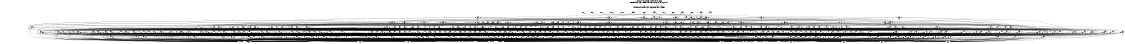 # Network structure generated by ABC

digraph network {
size = "7.5,10";
center = true;
edge [dir = back];

{
  node [shape = plaintext];
  edge [style = invis];
  LevelTitle1 [label=""];
  LevelTitle2 [label=""];
  Level6 [label = ""];
  Level5 [label = ""];
  Level4 [label = ""];
  Level3 [label = ""];
  Level2 [label = ""];
  Level1 [label = ""];
  Level0 [label = ""];
  LevelTitle1 ->  LevelTitle2 ->  Level6 ->  Level5 ->  Level4 ->  Level3 ->  Level2 ->  Level1 ->  Level0;
}

{
  rank = same;
  LevelTitle1;
  title1 [shape=plaintext,
          fontsize=20,
          fontname = "Times-Roman",
          label="Network structure visualized by ABC\nBenchmark \"top\". Time was Wed Oct 16 16:07:38 2024. "
         ];
}

{
  rank = same;
  LevelTitle2;
  title2 [shape=plaintext,
          fontsize=18,
          fontname = "Times-Roman",
          label="The network contains 397 logic nodes and 0 latches.\n"
         ];
}

{
  rank = same;
  Level6;
  Node15 [label = "o_1_", shape = invtriangle, color = coral, fillcolor = coral];
  Node16 [label = "o_2_", shape = invtriangle, color = coral, fillcolor = coral];
  Node17 [label = "o_0_", shape = invtriangle, color = coral, fillcolor = coral];
  Node18 [label = "o_12_", shape = invtriangle, color = coral, fillcolor = coral];
  Node19 [label = "o_11_", shape = invtriangle, color = coral, fillcolor = coral];
  Node20 [label = "o_13_", shape = invtriangle, color = coral, fillcolor = coral];
  Node21 [label = "o_10_", shape = invtriangle, color = coral, fillcolor = coral];
  Node22 [label = "o_9_", shape = invtriangle, color = coral, fillcolor = coral];
  Node23 [label = "o_7_", shape = invtriangle, color = coral, fillcolor = coral];
  Node24 [label = "o_8_", shape = invtriangle, color = coral, fillcolor = coral];
  Node25 [label = "o_5_", shape = invtriangle, color = coral, fillcolor = coral];
  Node26 [label = "o_6_", shape = invtriangle, color = coral, fillcolor = coral];
  Node27 [label = "o_3_", shape = invtriangle, color = coral, fillcolor = coral];
  Node28 [label = "o_4_", shape = invtriangle, color = coral, fillcolor = coral];
}

{
  rank = same;
  Level5;
  Node30 [label = "30\n", shape = ellipse];
  Node107 [label = "107\n", shape = ellipse];
  Node223 [label = "223\n", shape = ellipse];
  Node263 [label = "263\n", shape = ellipse];
  Node304 [label = "304\n", shape = ellipse];
  Node323 [label = "323\n", shape = ellipse];
  Node351 [label = "351\n", shape = ellipse];
  Node366 [label = "366\n", shape = ellipse];
  Node368 [label = "368\n", shape = ellipse];
  Node375 [label = "375\n", shape = ellipse];
  Node394 [label = "394\n", shape = ellipse];
  Node397 [label = "397\n", shape = ellipse];
  Node409 [label = "409\n", shape = ellipse];
}

{
  rank = same;
  Level4;
  Node31 [label = "31\n", shape = ellipse];
  Node108 [label = "108\n", shape = ellipse];
  Node151 [label = "151\n", shape = ellipse];
  Node164 [label = "164\n", shape = ellipse];
  Node202 [label = "202\n", shape = ellipse];
  Node224 [label = "224\n", shape = ellipse];
  Node236 [label = "236\n", shape = ellipse];
  Node237 [label = "237\n", shape = ellipse];
  Node246 [label = "246\n", shape = ellipse];
  Node264 [label = "264\n", shape = ellipse];
  Node277 [label = "277\n", shape = ellipse];
  Node281 [label = "281\n", shape = ellipse];
  Node305 [label = "305\n", shape = ellipse];
  Node312 [label = "312\n", shape = ellipse];
  Node324 [label = "324\n", shape = ellipse];
  Node326 [label = "326\n", shape = ellipse];
  Node333 [label = "333\n", shape = ellipse];
  Node337 [label = "337\n", shape = ellipse];
  Node343 [label = "343\n", shape = ellipse];
  Node352 [label = "352\n", shape = ellipse];
  Node356 [label = "356\n", shape = ellipse];
  Node358 [label = "358\n", shape = ellipse];
  Node369 [label = "369\n", shape = ellipse];
  Node373 [label = "373\n", shape = ellipse];
  Node376 [label = "376\n", shape = ellipse];
  Node379 [label = "379\n", shape = ellipse];
  Node389 [label = "389\n", shape = ellipse];
  Node395 [label = "395\n", shape = ellipse];
  Node398 [label = "398\n", shape = ellipse];
  Node400 [label = "400\n", shape = ellipse];
  Node410 [label = "410\n", shape = ellipse];
  Node415 [label = "415\n", shape = ellipse];
  Node416 [label = "416\n", shape = ellipse];
}

{
  rank = same;
  Level3;
  Node32 [label = "32\n", shape = ellipse];
  Node41 [label = "41\n", shape = ellipse];
  Node51 [label = "51\n", shape = ellipse];
  Node59 [label = "59\n", shape = ellipse];
  Node75 [label = "75\n", shape = ellipse];
  Node82 [label = "82\n", shape = ellipse];
  Node89 [label = "89\n", shape = ellipse];
  Node95 [label = "95\n", shape = ellipse];
  Node109 [label = "109\n", shape = ellipse];
  Node124 [label = "124\n", shape = ellipse];
  Node130 [label = "130\n", shape = ellipse];
  Node134 [label = "134\n", shape = ellipse];
  Node139 [label = "139\n", shape = ellipse];
  Node144 [label = "144\n", shape = ellipse];
  Node152 [label = "152\n", shape = ellipse];
  Node160 [label = "160\n", shape = ellipse];
  Node165 [label = "165\n", shape = ellipse];
  Node172 [label = "172\n", shape = ellipse];
  Node175 [label = "175\n", shape = ellipse];
  Node180 [label = "180\n", shape = ellipse];
  Node193 [label = "193\n", shape = ellipse];
  Node198 [label = "198\n", shape = ellipse];
  Node203 [label = "203\n", shape = ellipse];
  Node209 [label = "209\n", shape = ellipse];
  Node214 [label = "214\n", shape = ellipse];
  Node218 [label = "218\n", shape = ellipse];
  Node225 [label = "225\n", shape = ellipse];
  Node229 [label = "229\n", shape = ellipse];
  Node238 [label = "238\n", shape = ellipse];
  Node241 [label = "241\n", shape = ellipse];
  Node247 [label = "247\n", shape = ellipse];
  Node253 [label = "253\n", shape = ellipse];
  Node255 [label = "255\n", shape = ellipse];
  Node265 [label = "265\n", shape = ellipse];
  Node268 [label = "268\n", shape = ellipse];
  Node278 [label = "278\n", shape = ellipse];
  Node282 [label = "282\n", shape = ellipse];
  Node284 [label = "284\n", shape = ellipse];
  Node287 [label = "287\n", shape = ellipse];
  Node295 [label = "295\n", shape = ellipse];
  Node298 [label = "298\n", shape = ellipse];
  Node306 [label = "306\n", shape = ellipse];
  Node307 [label = "307\n", shape = ellipse];
  Node308 [label = "308\n", shape = ellipse];
  Node310 [label = "310\n", shape = ellipse];
  Node313 [label = "313\n", shape = ellipse];
  Node315 [label = "315\n", shape = ellipse];
  Node321 [label = "321\n", shape = ellipse];
  Node325 [label = "325\n", shape = ellipse];
  Node327 [label = "327\n", shape = ellipse];
  Node334 [label = "334\n", shape = ellipse];
  Node338 [label = "338\n", shape = ellipse];
  Node341 [label = "341\n", shape = ellipse];
  Node344 [label = "344\n", shape = ellipse];
  Node345 [label = "345\n", shape = ellipse];
  Node350 [label = "350\n", shape = ellipse];
  Node353 [label = "353\n", shape = ellipse];
  Node354 [label = "354\n", shape = ellipse];
  Node357 [label = "357\n", shape = ellipse];
  Node359 [label = "359\n", shape = ellipse];
  Node361 [label = "361\n", shape = ellipse];
  Node362 [label = "362\n", shape = ellipse];
  Node365 [label = "365\n", shape = ellipse];
  Node367 [label = "367\n", shape = ellipse];
  Node370 [label = "370\n", shape = ellipse];
  Node371 [label = "371\n", shape = ellipse];
  Node374 [label = "374\n", shape = ellipse];
  Node377 [label = "377\n", shape = ellipse];
  Node378 [label = "378\n", shape = ellipse];
  Node380 [label = "380\n", shape = ellipse];
  Node384 [label = "384\n", shape = ellipse];
  Node386 [label = "386\n", shape = ellipse];
  Node387 [label = "387\n", shape = ellipse];
  Node390 [label = "390\n", shape = ellipse];
  Node391 [label = "391\n", shape = ellipse];
  Node392 [label = "392\n", shape = ellipse];
  Node393 [label = "393\n", shape = ellipse];
  Node396 [label = "396\n", shape = ellipse];
  Node399 [label = "399\n", shape = ellipse];
  Node401 [label = "401\n", shape = ellipse];
  Node402 [label = "402\n", shape = ellipse];
  Node403 [label = "403\n", shape = ellipse];
  Node405 [label = "405\n", shape = ellipse];
  Node407 [label = "407\n", shape = ellipse];
  Node411 [label = "411\n", shape = ellipse];
  Node412 [label = "412\n", shape = ellipse];
  Node413 [label = "413\n", shape = ellipse];
  Node414 [label = "414\n", shape = ellipse];
  Node417 [label = "417\n", shape = ellipse];
  Node420 [label = "420\n", shape = ellipse];
  Node421 [label = "421\n", shape = ellipse];
  Node423 [label = "423\n", shape = ellipse];
  Node424 [label = "424\n", shape = ellipse];
  Node425 [label = "425\n", shape = ellipse];
}

{
  rank = same;
  Level2;
  Node33 [label = "33\n", shape = ellipse];
  Node42 [label = "42\n", shape = ellipse];
  Node45 [label = "45\n", shape = ellipse];
  Node52 [label = "52\n", shape = ellipse];
  Node53 [label = "53\n", shape = ellipse];
  Node60 [label = "60\n", shape = ellipse];
  Node65 [label = "65\n", shape = ellipse];
  Node66 [label = "66\n", shape = ellipse];
  Node69 [label = "69\n", shape = ellipse];
  Node71 [label = "71\n", shape = ellipse];
  Node76 [label = "76\n", shape = ellipse];
  Node78 [label = "78\n", shape = ellipse];
  Node83 [label = "83\n", shape = ellipse];
  Node84 [label = "84\n", shape = ellipse];
  Node90 [label = "90\n", shape = ellipse];
  Node93 [label = "93\n", shape = ellipse];
  Node96 [label = "96\n", shape = ellipse];
  Node98 [label = "98\n", shape = ellipse];
  Node101 [label = "101\n", shape = ellipse];
  Node103 [label = "103\n", shape = ellipse];
  Node105 [label = "105\n", shape = ellipse];
  Node110 [label = "110\n", shape = ellipse];
  Node112 [label = "112\n", shape = ellipse];
  Node116 [label = "116\n", shape = ellipse];
  Node117 [label = "117\n", shape = ellipse];
  Node122 [label = "122\n", shape = ellipse];
  Node123 [label = "123\n", shape = ellipse];
  Node125 [label = "125\n", shape = ellipse];
  Node128 [label = "128\n", shape = ellipse];
  Node131 [label = "131\n", shape = ellipse];
  Node132 [label = "132\n", shape = ellipse];
  Node133 [label = "133\n", shape = ellipse];
  Node135 [label = "135\n", shape = ellipse];
  Node136 [label = "136\n", shape = ellipse];
  Node138 [label = "138\n", shape = ellipse];
  Node140 [label = "140\n", shape = ellipse];
  Node141 [label = "141\n", shape = ellipse];
  Node142 [label = "142\n", shape = ellipse];
  Node143 [label = "143\n", shape = ellipse];
  Node145 [label = "145\n", shape = ellipse];
  Node146 [label = "146\n", shape = ellipse];
  Node147 [label = "147\n", shape = ellipse];
  Node148 [label = "148\n", shape = ellipse];
  Node149 [label = "149\n", shape = ellipse];
  Node153 [label = "153\n", shape = ellipse];
  Node155 [label = "155\n", shape = ellipse];
  Node156 [label = "156\n", shape = ellipse];
  Node158 [label = "158\n", shape = ellipse];
  Node161 [label = "161\n", shape = ellipse];
  Node163 [label = "163\n", shape = ellipse];
  Node166 [label = "166\n", shape = ellipse];
  Node167 [label = "167\n", shape = ellipse];
  Node173 [label = "173\n", shape = ellipse];
  Node174 [label = "174\n", shape = ellipse];
  Node176 [label = "176\n", shape = ellipse];
  Node178 [label = "178\n", shape = ellipse];
  Node179 [label = "179\n", shape = ellipse];
  Node181 [label = "181\n", shape = ellipse];
  Node183 [label = "183\n", shape = ellipse];
  Node185 [label = "185\n", shape = ellipse];
  Node186 [label = "186\n", shape = ellipse];
  Node189 [label = "189\n", shape = ellipse];
  Node191 [label = "191\n", shape = ellipse];
  Node194 [label = "194\n", shape = ellipse];
  Node195 [label = "195\n", shape = ellipse];
  Node199 [label = "199\n", shape = ellipse];
  Node200 [label = "200\n", shape = ellipse];
  Node201 [label = "201\n", shape = ellipse];
  Node204 [label = "204\n", shape = ellipse];
  Node207 [label = "207\n", shape = ellipse];
  Node208 [label = "208\n", shape = ellipse];
  Node210 [label = "210\n", shape = ellipse];
  Node211 [label = "211\n", shape = ellipse];
  Node213 [label = "213\n", shape = ellipse];
  Node215 [label = "215\n", shape = ellipse];
  Node216 [label = "216\n", shape = ellipse];
  Node219 [label = "219\n", shape = ellipse];
  Node221 [label = "221\n", shape = ellipse];
  Node222 [label = "222\n", shape = ellipse];
  Node226 [label = "226\n", shape = ellipse];
  Node227 [label = "227\n", shape = ellipse];
  Node228 [label = "228\n", shape = ellipse];
  Node230 [label = "230\n", shape = ellipse];
  Node232 [label = "232\n", shape = ellipse];
  Node233 [label = "233\n", shape = ellipse];
  Node235 [label = "235\n", shape = ellipse];
  Node239 [label = "239\n", shape = ellipse];
  Node240 [label = "240\n", shape = ellipse];
  Node242 [label = "242\n", shape = ellipse];
  Node248 [label = "248\n", shape = ellipse];
  Node249 [label = "249\n", shape = ellipse];
  Node254 [label = "254\n", shape = ellipse];
  Node256 [label = "256\n", shape = ellipse];
  Node258 [label = "258\n", shape = ellipse];
  Node259 [label = "259\n", shape = ellipse];
  Node260 [label = "260\n", shape = ellipse];
  Node262 [label = "262\n", shape = ellipse];
  Node266 [label = "266\n", shape = ellipse];
  Node267 [label = "267\n", shape = ellipse];
  Node269 [label = "269\n", shape = ellipse];
  Node270 [label = "270\n", shape = ellipse];
  Node271 [label = "271\n", shape = ellipse];
  Node272 [label = "272\n", shape = ellipse];
  Node273 [label = "273\n", shape = ellipse];
  Node276 [label = "276\n", shape = ellipse];
  Node279 [label = "279\n", shape = ellipse];
  Node280 [label = "280\n", shape = ellipse];
  Node283 [label = "283\n", shape = ellipse];
  Node285 [label = "285\n", shape = ellipse];
  Node286 [label = "286\n", shape = ellipse];
  Node288 [label = "288\n", shape = ellipse];
  Node290 [label = "290\n", shape = ellipse];
  Node291 [label = "291\n", shape = ellipse];
  Node292 [label = "292\n", shape = ellipse];
  Node294 [label = "294\n", shape = ellipse];
  Node296 [label = "296\n", shape = ellipse];
  Node297 [label = "297\n", shape = ellipse];
  Node299 [label = "299\n", shape = ellipse];
  Node300 [label = "300\n", shape = ellipse];
  Node302 [label = "302\n", shape = ellipse];
  Node303 [label = "303\n", shape = ellipse];
  Node309 [label = "309\n", shape = ellipse];
  Node311 [label = "311\n", shape = ellipse];
  Node314 [label = "314\n", shape = ellipse];
  Node316 [label = "316\n", shape = ellipse];
  Node317 [label = "317\n", shape = ellipse];
  Node318 [label = "318\n", shape = ellipse];
  Node319 [label = "319\n", shape = ellipse];
  Node320 [label = "320\n", shape = ellipse];
  Node322 [label = "322\n", shape = ellipse];
  Node328 [label = "328\n", shape = ellipse];
  Node329 [label = "329\n", shape = ellipse];
  Node332 [label = "332\n", shape = ellipse];
  Node335 [label = "335\n", shape = ellipse];
  Node336 [label = "336\n", shape = ellipse];
  Node339 [label = "339\n", shape = ellipse];
  Node342 [label = "342\n", shape = ellipse];
  Node346 [label = "346\n", shape = ellipse];
  Node347 [label = "347\n", shape = ellipse];
  Node348 [label = "348\n", shape = ellipse];
  Node349 [label = "349\n", shape = ellipse];
  Node355 [label = "355\n", shape = ellipse];
  Node360 [label = "360\n", shape = ellipse];
  Node363 [label = "363\n", shape = ellipse];
  Node364 [label = "364\n", shape = ellipse];
  Node372 [label = "372\n", shape = ellipse];
  Node381 [label = "381\n", shape = ellipse];
  Node385 [label = "385\n", shape = ellipse];
  Node388 [label = "388\n", shape = ellipse];
  Node404 [label = "404\n", shape = ellipse];
  Node406 [label = "406\n", shape = ellipse];
  Node408 [label = "408\n", shape = ellipse];
  Node418 [label = "418\n", shape = ellipse];
  Node419 [label = "419\n", shape = ellipse];
  Node422 [label = "422\n", shape = ellipse];
  Node426 [label = "426\n", shape = ellipse];
}

{
  rank = same;
  Level1;
  Node34 [label = "34\n", shape = ellipse];
  Node35 [label = "35\n", shape = ellipse];
  Node36 [label = "36\n", shape = ellipse];
  Node37 [label = "37\n", shape = ellipse];
  Node38 [label = "38\n", shape = ellipse];
  Node39 [label = "39\n", shape = ellipse];
  Node40 [label = "40\n", shape = ellipse];
  Node43 [label = "43\n", shape = ellipse];
  Node44 [label = "44\n", shape = ellipse];
  Node46 [label = "46\n", shape = ellipse];
  Node47 [label = "47\n", shape = ellipse];
  Node48 [label = "48\n", shape = ellipse];
  Node49 [label = "49\n", shape = ellipse];
  Node50 [label = "50\n", shape = ellipse];
  Node54 [label = "54\n", shape = ellipse];
  Node55 [label = "55\n", shape = ellipse];
  Node56 [label = "56\n", shape = ellipse];
  Node57 [label = "57\n", shape = ellipse];
  Node58 [label = "58\n", shape = ellipse];
  Node61 [label = "61\n", shape = ellipse];
  Node62 [label = "62\n", shape = ellipse];
  Node63 [label = "63\n", shape = ellipse];
  Node64 [label = "64\n", shape = ellipse];
  Node67 [label = "67\n", shape = ellipse];
  Node68 [label = "68\n", shape = ellipse];
  Node70 [label = "70\n", shape = ellipse];
  Node72 [label = "72\n", shape = ellipse];
  Node73 [label = "73\n", shape = ellipse];
  Node74 [label = "74\n", shape = ellipse];
  Node77 [label = "77\n", shape = ellipse];
  Node79 [label = "79\n", shape = ellipse];
  Node80 [label = "80\n", shape = ellipse];
  Node81 [label = "81\n", shape = ellipse];
  Node85 [label = "85\n", shape = ellipse];
  Node86 [label = "86\n", shape = ellipse];
  Node87 [label = "87\n", shape = ellipse];
  Node88 [label = "88\n", shape = ellipse];
  Node91 [label = "91\n", shape = ellipse];
  Node92 [label = "92\n", shape = ellipse];
  Node94 [label = "94\n", shape = ellipse];
  Node97 [label = "97\n", shape = ellipse];
  Node99 [label = "99\n", shape = ellipse];
  Node100 [label = "100\n", shape = ellipse];
  Node102 [label = "102\n", shape = ellipse];
  Node104 [label = "104\n", shape = ellipse];
  Node106 [label = "106\n", shape = ellipse];
  Node111 [label = "111\n", shape = ellipse];
  Node113 [label = "113\n", shape = ellipse];
  Node114 [label = "114\n", shape = ellipse];
  Node115 [label = "115\n", shape = ellipse];
  Node118 [label = "118\n", shape = ellipse];
  Node119 [label = "119\n", shape = ellipse];
  Node120 [label = "120\n", shape = ellipse];
  Node121 [label = "121\n", shape = ellipse];
  Node126 [label = "126\n", shape = ellipse];
  Node127 [label = "127\n", shape = ellipse];
  Node129 [label = "129\n", shape = ellipse];
  Node137 [label = "137\n", shape = ellipse];
  Node150 [label = "150\n", shape = ellipse];
  Node154 [label = "154\n", shape = ellipse];
  Node157 [label = "157\n", shape = ellipse];
  Node159 [label = "159\n", shape = ellipse];
  Node162 [label = "162\n", shape = ellipse];
  Node168 [label = "168\n", shape = ellipse];
  Node169 [label = "169\n", shape = ellipse];
  Node170 [label = "170\n", shape = ellipse];
  Node171 [label = "171\n", shape = ellipse];
  Node177 [label = "177\n", shape = ellipse];
  Node182 [label = "182\n", shape = ellipse];
  Node184 [label = "184\n", shape = ellipse];
  Node187 [label = "187\n", shape = ellipse];
  Node188 [label = "188\n", shape = ellipse];
  Node190 [label = "190\n", shape = ellipse];
  Node192 [label = "192\n", shape = ellipse];
  Node196 [label = "196\n", shape = ellipse];
  Node197 [label = "197\n", shape = ellipse];
  Node205 [label = "205\n", shape = ellipse];
  Node206 [label = "206\n", shape = ellipse];
  Node212 [label = "212\n", shape = ellipse];
  Node217 [label = "217\n", shape = ellipse];
  Node220 [label = "220\n", shape = ellipse];
  Node231 [label = "231\n", shape = ellipse];
  Node234 [label = "234\n", shape = ellipse];
  Node243 [label = "243\n", shape = ellipse];
  Node244 [label = "244\n", shape = ellipse];
  Node245 [label = "245\n", shape = ellipse];
  Node250 [label = "250\n", shape = ellipse];
  Node251 [label = "251\n", shape = ellipse];
  Node252 [label = "252\n", shape = ellipse];
  Node257 [label = "257\n", shape = ellipse];
  Node261 [label = "261\n", shape = ellipse];
  Node274 [label = "274\n", shape = ellipse];
  Node275 [label = "275\n", shape = ellipse];
  Node289 [label = "289\n", shape = ellipse];
  Node293 [label = "293\n", shape = ellipse];
  Node301 [label = "301\n", shape = ellipse];
  Node330 [label = "330\n", shape = ellipse];
  Node331 [label = "331\n", shape = ellipse];
  Node340 [label = "340\n", shape = ellipse];
  Node382 [label = "382\n", shape = ellipse];
  Node383 [label = "383\n", shape = ellipse];
}

{
  rank = same;
  Level0;
  Node1 [label = "i_9_", shape = triangle, color = coral, fillcolor = coral];
  Node2 [label = "i_10_", shape = triangle, color = coral, fillcolor = coral];
  Node3 [label = "i_7_", shape = triangle, color = coral, fillcolor = coral];
  Node4 [label = "i_8_", shape = triangle, color = coral, fillcolor = coral];
  Node5 [label = "i_5_", shape = triangle, color = coral, fillcolor = coral];
  Node6 [label = "i_6_", shape = triangle, color = coral, fillcolor = coral];
  Node7 [label = "i_3_", shape = triangle, color = coral, fillcolor = coral];
  Node8 [label = "i_13_", shape = triangle, color = coral, fillcolor = coral];
  Node9 [label = "i_4_", shape = triangle, color = coral, fillcolor = coral];
  Node10 [label = "i_12_", shape = triangle, color = coral, fillcolor = coral];
  Node11 [label = "i_1_", shape = triangle, color = coral, fillcolor = coral];
  Node12 [label = "i_11_", shape = triangle, color = coral, fillcolor = coral];
  Node13 [label = "i_2_", shape = triangle, color = coral, fillcolor = coral];
  Node14 [label = "i_0_", shape = triangle, color = coral, fillcolor = coral];
}

title1 -> title2 [style = invis];
title2 -> Node15 [style = invis];
title2 -> Node16 [style = invis];
title2 -> Node17 [style = invis];
title2 -> Node18 [style = invis];
title2 -> Node19 [style = invis];
title2 -> Node20 [style = invis];
title2 -> Node21 [style = invis];
title2 -> Node22 [style = invis];
title2 -> Node23 [style = invis];
title2 -> Node24 [style = invis];
title2 -> Node25 [style = invis];
title2 -> Node26 [style = invis];
title2 -> Node27 [style = invis];
title2 -> Node28 [style = invis];
Node15 -> Node16 [style = invis];
Node16 -> Node17 [style = invis];
Node17 -> Node18 [style = invis];
Node18 -> Node19 [style = invis];
Node19 -> Node20 [style = invis];
Node20 -> Node21 [style = invis];
Node21 -> Node22 [style = invis];
Node22 -> Node23 [style = invis];
Node23 -> Node24 [style = invis];
Node24 -> Node25 [style = invis];
Node25 -> Node26 [style = invis];
Node26 -> Node27 [style = invis];
Node27 -> Node28 [style = invis];
Node15 -> Node30 [style = solid];
Node16 -> Node107 [style = solid];
Node17 -> Node223 [style = solid];
Node18 -> Node263 [style = solid];
Node19 -> Node304 [style = solid];
Node20 -> Node323 [style = solid];
Node21 -> Node351 [style = solid];
Node22 -> Node366 [style = solid];
Node23 -> Node368 [style = solid];
Node24 -> Node373 [style = solid];
Node25 -> Node375 [style = solid];
Node26 -> Node394 [style = solid];
Node27 -> Node397 [style = solid];
Node28 -> Node409 [style = solid];
Node30 -> Node31 [style = solid];
Node30 -> Node89 [style = solid];
Node30 -> Node95 [style = solid];
Node30 -> Node101 [style = solid];
Node30 -> Node103 [style = solid];
Node30 -> Node105 [style = solid];
Node31 -> Node32 [style = solid];
Node31 -> Node41 [style = solid];
Node31 -> Node51 [style = solid];
Node31 -> Node59 [style = solid];
Node31 -> Node75 [style = solid];
Node31 -> Node82 [style = solid];
Node32 -> Node33 [style = solid];
Node32 -> Node36 [style = solid];
Node32 -> Node37 [style = solid];
Node32 -> Node38 [style = solid];
Node32 -> Node39 [style = solid];
Node32 -> Node40 [style = solid];
Node33 -> Node34 [style = solid];
Node33 -> Node35 [style = solid];
Node33 -> Node4 [style = solid];
Node33 -> Node7 [style = solid];
Node33 -> Node8 [style = solid];
Node33 -> Node9 [style = solid];
Node34 -> Node2 [style = solid];
Node34 -> Node10 [style = solid];
Node34 -> Node12 [style = solid];
Node35 -> Node11 [style = solid];
Node35 -> Node13 [style = solid];
Node35 -> Node14 [style = solid];
Node36 -> Node2 [style = solid];
Node36 -> Node3 [style = solid];
Node36 -> Node4 [style = solid];
Node36 -> Node6 [style = solid];
Node36 -> Node7 [style = solid];
Node36 -> Node9 [style = solid];
Node37 -> Node8 [style = solid];
Node37 -> Node12 [style = solid];
Node38 -> Node11 [style = solid];
Node38 -> Node13 [style = solid];
Node38 -> Node14 [style = solid];
Node39 -> Node3 [style = solid];
Node39 -> Node4 [style = solid];
Node39 -> Node5 [style = solid];
Node39 -> Node6 [style = solid];
Node39 -> Node7 [style = solid];
Node39 -> Node9 [style = solid];
Node40 -> Node2 [style = solid];
Node40 -> Node10 [style = solid];
Node40 -> Node12 [style = solid];
Node41 -> Node42 [style = solid];
Node41 -> Node45 [style = solid];
Node41 -> Node49 [style = solid];
Node41 -> Node50 [style = solid];
Node41 -> Node37 [style = solid];
Node42 -> Node43 [style = solid];
Node42 -> Node44 [style = solid];
Node42 -> Node2 [style = solid];
Node42 -> Node3 [style = solid];
Node42 -> Node6 [style = solid];
Node43 -> Node5 [style = solid];
Node43 -> Node7 [style = solid];
Node43 -> Node9 [style = solid];
Node44 -> Node8 [style = solid];
Node44 -> Node10 [style = solid];
Node44 -> Node11 [style = solid];
Node44 -> Node12 [style = solid];
Node44 -> Node13 [style = solid];
Node44 -> Node14 [style = solid];
Node45 -> Node46 [style = solid];
Node45 -> Node47 [style = solid];
Node45 -> Node48 [style = solid];
Node45 -> Node7 [style = solid];
Node46 -> Node11 [style = solid];
Node46 -> Node13 [style = solid];
Node46 -> Node14 [style = solid];
Node47 -> Node1 [style = solid];
Node47 -> Node2 [style = solid];
Node47 -> Node8 [style = solid];
Node47 -> Node10 [style = solid];
Node47 -> Node12 [style = solid];
Node48 -> Node3 [style = solid];
Node48 -> Node9 [style = solid];
Node49 -> Node11 [style = solid];
Node49 -> Node13 [style = solid];
Node49 -> Node14 [style = solid];
Node50 -> Node2 [style = solid];
Node50 -> Node3 [style = solid];
Node50 -> Node4 [style = solid];
Node50 -> Node6 [style = solid];
Node50 -> Node7 [style = solid];
Node50 -> Node9 [style = solid];
Node51 -> Node52 [style = solid];
Node51 -> Node53 [style = solid];
Node51 -> Node38 [style = solid];
Node51 -> Node56 [style = solid];
Node51 -> Node57 [style = solid];
Node51 -> Node58 [style = solid];
Node52 -> Node35 [style = solid];
Node52 -> Node8 [style = solid];
Node53 -> Node46 [style = solid];
Node53 -> Node54 [style = solid];
Node53 -> Node55 [style = solid];
Node54 -> Node2 [style = solid];
Node54 -> Node3 [style = solid];
Node54 -> Node4 [style = solid];
Node54 -> Node5 [style = solid];
Node54 -> Node6 [style = solid];
Node54 -> Node9 [style = solid];
Node55 -> Node8 [style = solid];
Node55 -> Node10 [style = solid];
Node55 -> Node12 [style = solid];
Node56 -> Node3 [style = solid];
Node56 -> Node4 [style = solid];
Node56 -> Node5 [style = solid];
Node56 -> Node6 [style = solid];
Node56 -> Node7 [style = solid];
Node56 -> Node9 [style = solid];
Node57 -> Node2 [style = solid];
Node57 -> Node8 [style = solid];
Node57 -> Node10 [style = solid];
Node57 -> Node12 [style = solid];
Node58 -> Node2 [style = solid];
Node58 -> Node3 [style = solid];
Node58 -> Node7 [style = solid];
Node58 -> Node9 [style = solid];
Node58 -> Node10 [style = solid];
Node58 -> Node12 [style = solid];
Node59 -> Node60 [style = solid];
Node59 -> Node65 [style = solid];
Node59 -> Node66 [style = solid];
Node59 -> Node69 [style = solid];
Node59 -> Node71 [style = solid];
Node59 -> Node61 [style = solid];
Node60 -> Node61 [style = solid];
Node60 -> Node62 [style = solid];
Node60 -> Node63 [style = solid];
Node60 -> Node64 [style = solid];
Node61 -> Node10 [style = solid];
Node61 -> Node12 [style = solid];
Node62 -> Node2 [style = solid];
Node62 -> Node3 [style = solid];
Node62 -> Node4 [style = solid];
Node63 -> Node11 [style = solid];
Node63 -> Node13 [style = solid];
Node63 -> Node14 [style = solid];
Node64 -> Node6 [style = solid];
Node64 -> Node7 [style = solid];
Node64 -> Node9 [style = solid];
Node65 -> Node49 [style = solid];
Node65 -> Node62 [style = solid];
Node65 -> Node55 [style = solid];
Node65 -> Node5 [style = solid];
Node65 -> Node6 [style = solid];
Node65 -> Node7 [style = solid];
Node66 -> Node67 [style = solid];
Node66 -> Node68 [style = solid];
Node67 -> Node2 [style = solid];
Node67 -> Node5 [style = solid];
Node67 -> Node6 [style = solid];
Node67 -> Node7 [style = solid];
Node67 -> Node9 [style = solid];
Node67 -> Node12 [style = solid];
Node68 -> Node8 [style = solid];
Node68 -> Node10 [style = solid];
Node68 -> Node11 [style = solid];
Node68 -> Node13 [style = solid];
Node68 -> Node14 [style = solid];
Node69 -> Node35 [style = solid];
Node69 -> Node70 [style = solid];
Node70 -> Node2 [style = solid];
Node70 -> Node3 [style = solid];
Node70 -> Node4 [style = solid];
Node70 -> Node6 [style = solid];
Node70 -> Node7 [style = solid];
Node70 -> Node9 [style = solid];
Node71 -> Node72 [style = solid];
Node71 -> Node73 [style = solid];
Node71 -> Node57 [style = solid];
Node71 -> Node74 [style = solid];
Node72 -> Node3 [style = solid];
Node72 -> Node4 [style = solid];
Node72 -> Node6 [style = solid];
Node73 -> Node11 [style = solid];
Node73 -> Node13 [style = solid];
Node73 -> Node14 [style = solid];
Node74 -> Node5 [style = solid];
Node74 -> Node7 [style = solid];
Node74 -> Node9 [style = solid];
Node75 -> Node76 [style = solid];
Node75 -> Node78 [style = solid];
Node76 -> Node49 [style = solid];
Node76 -> Node77 [style = solid];
Node76 -> Node2 [style = solid];
Node76 -> Node7 [style = solid];
Node76 -> Node9 [style = solid];
Node77 -> Node8 [style = solid];
Node77 -> Node10 [style = solid];
Node77 -> Node12 [style = solid];
Node78 -> Node79 [style = solid];
Node78 -> Node80 [style = solid];
Node78 -> Node73 [style = solid];
Node78 -> Node67 [style = solid];
Node78 -> Node81 [style = solid];
Node79 -> Node8 [style = solid];
Node79 -> Node10 [style = solid];
Node80 -> Node8 [style = solid];
Node80 -> Node10 [style = solid];
Node80 -> Node12 [style = solid];
Node81 -> Node1 [style = solid];
Node81 -> Node2 [style = solid];
Node81 -> Node3 [style = solid];
Node81 -> Node4 [style = solid];
Node81 -> Node7 [style = solid];
Node81 -> Node9 [style = solid];
Node82 -> Node83 [style = solid];
Node82 -> Node84 [style = solid];
Node82 -> Node86 [style = solid];
Node82 -> Node87 [style = solid];
Node82 -> Node88 [style = solid];
Node83 -> Node43 [style = solid];
Node83 -> Node44 [style = solid];
Node83 -> Node2 [style = solid];
Node83 -> Node4 [style = solid];
Node83 -> Node6 [style = solid];
Node84 -> Node85 [style = solid];
Node84 -> Node2 [style = solid];
Node84 -> Node7 [style = solid];
Node84 -> Node9 [style = solid];
Node85 -> Node8 [style = solid];
Node85 -> Node10 [style = solid];
Node85 -> Node11 [style = solid];
Node85 -> Node12 [style = solid];
Node85 -> Node13 [style = solid];
Node85 -> Node14 [style = solid];
Node86 -> Node5 [style = solid];
Node86 -> Node7 [style = solid];
Node86 -> Node9 [style = solid];
Node87 -> Node11 [style = solid];
Node87 -> Node13 [style = solid];
Node87 -> Node14 [style = solid];
Node88 -> Node2 [style = solid];
Node88 -> Node6 [style = solid];
Node88 -> Node8 [style = solid];
Node88 -> Node10 [style = solid];
Node88 -> Node12 [style = solid];
Node89 -> Node90 [style = solid];
Node89 -> Node93 [style = solid];
Node89 -> Node49 [style = solid];
Node89 -> Node61 [style = solid];
Node89 -> Node50 [style = solid];
Node90 -> Node91 [style = solid];
Node90 -> Node86 [style = solid];
Node90 -> Node49 [style = solid];
Node90 -> Node92 [style = solid];
Node91 -> Node2 [style = solid];
Node91 -> Node8 [style = solid];
Node91 -> Node10 [style = solid];
Node91 -> Node12 [style = solid];
Node92 -> Node1 [style = solid];
Node92 -> Node3 [style = solid];
Node92 -> Node4 [style = solid];
Node93 -> Node94 [style = solid];
Node93 -> Node79 [style = solid];
Node93 -> Node46 [style = solid];
Node93 -> Node5 [style = solid];
Node93 -> Node7 [style = solid];
Node93 -> Node9 [style = solid];
Node94 -> Node2 [style = solid];
Node94 -> Node6 [style = solid];
Node94 -> Node12 [style = solid];
Node95 -> Node96 [style = solid];
Node95 -> Node98 [style = solid];
Node95 -> Node87 [style = solid];
Node95 -> Node100 [style = solid];
Node96 -> Node91 [style = solid];
Node96 -> Node92 [style = solid];
Node96 -> Node97 [style = solid];
Node96 -> Node7 [style = solid];
Node96 -> Node11 [style = solid];
Node96 -> Node13 [style = solid];
Node97 -> Node5 [style = solid];
Node97 -> Node6 [style = solid];
Node97 -> Node9 [style = solid];
Node98 -> Node63 [style = solid];
Node98 -> Node99 [style = solid];
Node98 -> Node43 [style = solid];
Node98 -> Node3 [style = solid];
Node98 -> Node4 [style = solid];
Node98 -> Node6 [style = solid];
Node99 -> Node1 [style = solid];
Node99 -> Node2 [style = solid];
Node99 -> Node8 [style = solid];
Node99 -> Node10 [style = solid];
Node99 -> Node12 [style = solid];
Node100 -> Node2 [style = solid];
Node100 -> Node7 [style = solid];
Node100 -> Node8 [style = solid];
Node100 -> Node9 [style = solid];
Node100 -> Node10 [style = solid];
Node100 -> Node12 [style = solid];
Node101 -> Node91 [style = solid];
Node101 -> Node92 [style = solid];
Node101 -> Node102 [style = solid];
Node102 -> Node5 [style = solid];
Node102 -> Node7 [style = solid];
Node102 -> Node9 [style = solid];
Node102 -> Node11 [style = solid];
Node102 -> Node13 [style = solid];
Node102 -> Node14 [style = solid];
Node103 -> Node49 [style = solid];
Node103 -> Node94 [style = solid];
Node103 -> Node79 [style = solid];
Node103 -> Node104 [style = solid];
Node104 -> Node5 [style = solid];
Node104 -> Node7 [style = solid];
Node104 -> Node9 [style = solid];
Node105 -> Node106 [style = solid];
Node105 -> Node47 [style = solid];
Node105 -> Node63 [style = solid];
Node106 -> Node3 [style = solid];
Node106 -> Node4 [style = solid];
Node106 -> Node5 [style = solid];
Node106 -> Node6 [style = solid];
Node106 -> Node7 [style = solid];
Node106 -> Node9 [style = solid];
Node107 -> Node108 [style = solid];
Node107 -> Node151 [style = solid];
Node107 -> Node164 [style = solid];
Node107 -> Node202 [style = solid];
Node108 -> Node109 [style = solid];
Node108 -> Node124 [style = solid];
Node108 -> Node130 [style = solid];
Node108 -> Node134 [style = solid];
Node108 -> Node139 [style = solid];
Node108 -> Node144 [style = solid];
Node109 -> Node110 [style = solid];
Node109 -> Node112 [style = solid];
Node109 -> Node116 [style = solid];
Node109 -> Node117 [style = solid];
Node109 -> Node122 [style = solid];
Node109 -> Node123 [style = solid];
Node110 -> Node49 [style = solid];
Node110 -> Node72 [style = solid];
Node110 -> Node40 [style = solid];
Node110 -> Node111 [style = solid];
Node111 -> Node5 [style = solid];
Node111 -> Node7 [style = solid];
Node111 -> Node9 [style = solid];
Node112 -> Node113 [style = solid];
Node112 -> Node114 [style = solid];
Node112 -> Node35 [style = solid];
Node112 -> Node115 [style = solid];
Node112 -> Node1 [style = solid];
Node112 -> Node6 [style = solid];
Node113 -> Node5 [style = solid];
Node113 -> Node7 [style = solid];
Node113 -> Node9 [style = solid];
Node114 -> Node8 [style = solid];
Node114 -> Node10 [style = solid];
Node115 -> Node2 [style = solid];
Node115 -> Node3 [style = solid];
Node115 -> Node4 [style = solid];
Node115 -> Node12 [style = solid];
Node116 -> Node113 [style = solid];
Node116 -> Node87 [style = solid];
Node116 -> Node88 [style = solid];
Node117 -> Node79 [style = solid];
Node117 -> Node73 [style = solid];
Node117 -> Node118 [style = solid];
Node117 -> Node119 [style = solid];
Node117 -> Node120 [style = solid];
Node117 -> Node121 [style = solid];
Node118 -> Node2 [style = solid];
Node118 -> Node5 [style = solid];
Node118 -> Node6 [style = solid];
Node118 -> Node7 [style = solid];
Node118 -> Node9 [style = solid];
Node118 -> Node12 [style = solid];
Node119 -> Node8 [style = solid];
Node119 -> Node10 [style = solid];
Node119 -> Node11 [style = solid];
Node119 -> Node12 [style = solid];
Node119 -> Node13 [style = solid];
Node119 -> Node14 [style = solid];
Node120 -> Node1 [style = solid];
Node120 -> Node2 [style = solid];
Node120 -> Node4 [style = solid];
Node121 -> Node3 [style = solid];
Node121 -> Node7 [style = solid];
Node121 -> Node9 [style = solid];
Node122 -> Node87 [style = solid];
Node122 -> Node80 [style = solid];
Node122 -> Node121 [style = solid];
Node122 -> Node1 [style = solid];
Node122 -> Node2 [style = solid];
Node122 -> Node4 [style = solid];
Node123 -> Node48 [style = solid];
Node123 -> Node119 [style = solid];
Node123 -> Node1 [style = solid];
Node123 -> Node2 [style = solid];
Node123 -> Node4 [style = solid];
Node123 -> Node7 [style = solid];
Node124 -> Node125 [style = solid];
Node124 -> Node128 [style = solid];
Node124 -> Node38 [style = solid];
Node124 -> Node35 [style = solid];
Node124 -> Node129 [style = solid];
Node124 -> Node8 [style = solid];
Node125 -> Node87 [style = solid];
Node125 -> Node126 [style = solid];
Node125 -> Node127 [style = solid];
Node126 -> Node3 [style = solid];
Node126 -> Node4 [style = solid];
Node126 -> Node5 [style = solid];
Node126 -> Node6 [style = solid];
Node126 -> Node7 [style = solid];
Node126 -> Node9 [style = solid];
Node127 -> Node2 [style = solid];
Node127 -> Node8 [style = solid];
Node127 -> Node10 [style = solid];
Node127 -> Node12 [style = solid];
Node128 -> Node111 [style = solid];
Node128 -> Node2 [style = solid];
Node128 -> Node10 [style = solid];
Node128 -> Node12 [style = solid];
Node129 -> Node2 [style = solid];
Node129 -> Node6 [style = solid];
Node129 -> Node7 [style = solid];
Node129 -> Node9 [style = solid];
Node129 -> Node10 [style = solid];
Node129 -> Node12 [style = solid];
Node130 -> Node131 [style = solid];
Node130 -> Node132 [style = solid];
Node130 -> Node133 [style = solid];
Node131 -> Node49 [style = solid];
Node131 -> Node40 [style = solid];
Node131 -> Node56 [style = solid];
Node131 -> Node8 [style = solid];
Node132 -> Node49 [style = solid];
Node132 -> Node77 [style = solid];
Node132 -> Node2 [style = solid];
Node132 -> Node7 [style = solid];
Node132 -> Node9 [style = solid];
Node133 -> Node94 [style = solid];
Node133 -> Node113 [style = solid];
Node133 -> Node114 [style = solid];
Node133 -> Node35 [style = solid];
Node134 -> Node135 [style = solid];
Node134 -> Node136 [style = solid];
Node134 -> Node138 [style = solid];
Node135 -> Node46 [style = solid];
Node135 -> Node113 [style = solid];
Node135 -> Node47 [style = solid];
Node135 -> Node3 [style = solid];
Node135 -> Node4 [style = solid];
Node135 -> Node6 [style = solid];
Node136 -> Node86 [style = solid];
Node136 -> Node137 [style = solid];
Node136 -> Node47 [style = solid];
Node136 -> Node87 [style = solid];
Node137 -> Node3 [style = solid];
Node137 -> Node4 [style = solid];
Node137 -> Node6 [style = solid];
Node138 -> Node35 [style = solid];
Node138 -> Node56 [style = solid];
Node138 -> Node127 [style = solid];
Node139 -> Node140 [style = solid];
Node139 -> Node141 [style = solid];
Node139 -> Node142 [style = solid];
Node139 -> Node143 [style = solid];
Node140 -> Node86 [style = solid];
Node140 -> Node63 [style = solid];
Node140 -> Node99 [style = solid];
Node140 -> Node3 [style = solid];
Node140 -> Node4 [style = solid];
Node140 -> Node6 [style = solid];
Node141 -> Node35 [style = solid];
Node141 -> Node126 [style = solid];
Node141 -> Node127 [style = solid];
Node142 -> Node91 [style = solid];
Node142 -> Node49 [style = solid];
Node142 -> Node92 [style = solid];
Node142 -> Node74 [style = solid];
Node143 -> Node137 [style = solid];
Node143 -> Node47 [style = solid];
Node143 -> Node73 [style = solid];
Node143 -> Node74 [style = solid];
Node144 -> Node145 [style = solid];
Node144 -> Node146 [style = solid];
Node144 -> Node147 [style = solid];
Node144 -> Node148 [style = solid];
Node144 -> Node149 [style = solid];
Node145 -> Node40 [style = solid];
Node145 -> Node73 [style = solid];
Node145 -> Node81 [style = solid];
Node145 -> Node119 [style = solid];
Node145 -> Node126 [style = solid];
Node146 -> Node50 [style = solid];
Node146 -> Node37 [style = solid];
Node146 -> Node73 [style = solid];
Node147 -> Node119 [style = solid];
Node147 -> Node121 [style = solid];
Node147 -> Node1 [style = solid];
Node147 -> Node2 [style = solid];
Node147 -> Node4 [style = solid];
Node148 -> Node137 [style = solid];
Node148 -> Node47 [style = solid];
Node148 -> Node63 [style = solid];
Node148 -> Node74 [style = solid];
Node149 -> Node94 [style = solid];
Node149 -> Node114 [style = solid];
Node149 -> Node43 [style = solid];
Node149 -> Node87 [style = solid];
Node149 -> Node38 [style = solid];
Node149 -> Node150 [style = solid];
Node150 -> Node2 [style = solid];
Node150 -> Node7 [style = solid];
Node150 -> Node8 [style = solid];
Node150 -> Node9 [style = solid];
Node150 -> Node10 [style = solid];
Node150 -> Node12 [style = solid];
Node151 -> Node32 [style = solid];
Node151 -> Node41 [style = solid];
Node151 -> Node51 [style = solid];
Node151 -> Node82 [style = solid];
Node151 -> Node152 [style = solid];
Node151 -> Node160 [style = solid];
Node152 -> Node153 [style = solid];
Node152 -> Node155 [style = solid];
Node152 -> Node156 [style = solid];
Node152 -> Node158 [style = solid];
Node152 -> Node87 [style = solid];
Node152 -> Node150 [style = solid];
Node153 -> Node46 [style = solid];
Node153 -> Node114 [style = solid];
Node153 -> Node39 [style = solid];
Node153 -> Node77 [style = solid];
Node153 -> Node154 [style = solid];
Node153 -> Node2 [style = solid];
Node154 -> Node2 [style = solid];
Node154 -> Node3 [style = solid];
Node154 -> Node4 [style = solid];
Node154 -> Node6 [style = solid];
Node154 -> Node7 [style = solid];
Node154 -> Node9 [style = solid];
Node155 -> Node63 [style = solid];
Node155 -> Node56 [style = solid];
Node155 -> Node57 [style = solid];
Node156 -> Node79 [style = solid];
Node156 -> Node104 [style = solid];
Node156 -> Node63 [style = solid];
Node156 -> Node157 [style = solid];
Node157 -> Node2 [style = solid];
Node157 -> Node6 [style = solid];
Node157 -> Node12 [style = solid];
Node158 -> Node61 [style = solid];
Node158 -> Node87 [style = solid];
Node158 -> Node159 [style = solid];
Node159 -> Node2 [style = solid];
Node159 -> Node3 [style = solid];
Node159 -> Node4 [style = solid];
Node159 -> Node6 [style = solid];
Node159 -> Node7 [style = solid];
Node159 -> Node9 [style = solid];
Node160 -> Node76 [style = solid];
Node160 -> Node78 [style = solid];
Node160 -> Node161 [style = solid];
Node160 -> Node163 [style = solid];
Node161 -> Node55 [style = solid];
Node161 -> Node162 [style = solid];
Node161 -> Node2 [style = solid];
Node161 -> Node7 [style = solid];
Node161 -> Node9 [style = solid];
Node162 -> Node11 [style = solid];
Node162 -> Node13 [style = solid];
Node162 -> Node14 [style = solid];
Node163 -> Node157 [style = solid];
Node163 -> Node68 [style = solid];
Node163 -> Node162 [style = solid];
Node163 -> Node5 [style = solid];
Node163 -> Node7 [style = solid];
Node163 -> Node9 [style = solid];
Node164 -> Node165 [style = solid];
Node164 -> Node172 [style = solid];
Node164 -> Node175 [style = solid];
Node164 -> Node180 [style = solid];
Node164 -> Node193 [style = solid];
Node164 -> Node198 [style = solid];
Node165 -> Node166 [style = solid];
Node165 -> Node167 [style = solid];
Node166 -> Node137 [style = solid];
Node166 -> Node47 [style = solid];
Node166 -> Node63 [style = solid];
Node166 -> Node43 [style = solid];
Node167 -> Node168 [style = solid];
Node167 -> Node73 [style = solid];
Node167 -> Node169 [style = solid];
Node167 -> Node170 [style = solid];
Node167 -> Node171 [style = solid];
Node168 -> Node1 [style = solid];
Node168 -> Node2 [style = solid];
Node168 -> Node12 [style = solid];
Node169 -> Node2 [style = solid];
Node169 -> Node3 [style = solid];
Node169 -> Node4 [style = solid];
Node169 -> Node6 [style = solid];
Node169 -> Node7 [style = solid];
Node169 -> Node9 [style = solid];
Node170 -> Node10 [style = solid];
Node170 -> Node11 [style = solid];
Node170 -> Node12 [style = solid];
Node170 -> Node13 [style = solid];
Node170 -> Node14 [style = solid];
Node171 -> Node3 [style = solid];
Node171 -> Node4 [style = solid];
Node171 -> Node7 [style = solid];
Node171 -> Node8 [style = solid];
Node171 -> Node10 [style = solid];
Node172 -> Node173 [style = solid];
Node172 -> Node174 [style = solid];
Node173 -> Node49 [style = solid];
Node173 -> Node61 [style = solid];
Node173 -> Node62 [style = solid];
Node173 -> Node6 [style = solid];
Node173 -> Node7 [style = solid];
Node173 -> Node9 [style = solid];
Node174 -> Node49 [style = solid];
Node174 -> Node77 [style = solid];
Node174 -> Node85 [style = solid];
Node174 -> Node2 [style = solid];
Node174 -> Node7 [style = solid];
Node174 -> Node9 [style = solid];
Node175 -> Node176 [style = solid];
Node175 -> Node178 [style = solid];
Node175 -> Node179 [style = solid];
Node176 -> Node46 [style = solid];
Node176 -> Node127 [style = solid];
Node176 -> Node177 [style = solid];
Node177 -> Node3 [style = solid];
Node177 -> Node4 [style = solid];
Node177 -> Node5 [style = solid];
Node177 -> Node6 [style = solid];
Node177 -> Node7 [style = solid];
Node177 -> Node9 [style = solid];
Node178 -> Node87 [style = solid];
Node178 -> Node74 [style = solid];
Node178 -> Node88 [style = solid];
Node179 -> Node46 [style = solid];
Node179 -> Node80 [style = solid];
Node179 -> Node2 [style = solid];
Node179 -> Node7 [style = solid];
Node179 -> Node9 [style = solid];
Node180 -> Node181 [style = solid];
Node180 -> Node183 [style = solid];
Node180 -> Node185 [style = solid];
Node180 -> Node186 [style = solid];
Node180 -> Node189 [style = solid];
Node180 -> Node191 [style = solid];
Node181 -> Node57 [style = solid];
Node181 -> Node182 [style = solid];
Node182 -> Node5 [style = solid];
Node182 -> Node6 [style = solid];
Node182 -> Node7 [style = solid];
Node182 -> Node9 [style = solid];
Node182 -> Node11 [style = solid];
Node182 -> Node14 [style = solid];
Node183 -> Node80 [style = solid];
Node183 -> Node120 [style = solid];
Node183 -> Node184 [style = solid];
Node183 -> Node3 [style = solid];
Node183 -> Node5 [style = solid];
Node183 -> Node9 [style = solid];
Node184 -> Node7 [style = solid];
Node184 -> Node11 [style = solid];
Node184 -> Node14 [style = solid];
Node185 -> Node68 [style = solid];
Node185 -> Node118 [style = solid];
Node186 -> Node187 [style = solid];
Node186 -> Node188 [style = solid];
Node187 -> Node2 [style = solid];
Node187 -> Node4 [style = solid];
Node187 -> Node8 [style = solid];
Node187 -> Node10 [style = solid];
Node187 -> Node12 [style = solid];
Node188 -> Node5 [style = solid];
Node188 -> Node6 [style = solid];
Node188 -> Node7 [style = solid];
Node188 -> Node9 [style = solid];
Node188 -> Node13 [style = solid];
Node188 -> Node14 [style = solid];
Node189 -> Node49 [style = solid];
Node189 -> Node37 [style = solid];
Node189 -> Node190 [style = solid];
Node190 -> Node2 [style = solid];
Node190 -> Node3 [style = solid];
Node190 -> Node4 [style = solid];
Node190 -> Node6 [style = solid];
Node190 -> Node7 [style = solid];
Node190 -> Node9 [style = solid];
Node191 -> Node162 [style = solid];
Node191 -> Node192 [style = solid];
Node192 -> Node2 [style = solid];
Node192 -> Node7 [style = solid];
Node192 -> Node8 [style = solid];
Node192 -> Node9 [style = solid];
Node192 -> Node10 [style = solid];
Node192 -> Node12 [style = solid];
Node193 -> Node194 [style = solid];
Node193 -> Node195 [style = solid];
Node194 -> Node46 [style = solid];
Node194 -> Node106 [style = solid];
Node194 -> Node47 [style = solid];
Node195 -> Node46 [style = solid];
Node195 -> Node80 [style = solid];
Node195 -> Node188 [style = solid];
Node195 -> Node196 [style = solid];
Node195 -> Node197 [style = solid];
Node196 -> Node2 [style = solid];
Node196 -> Node3 [style = solid];
Node196 -> Node8 [style = solid];
Node196 -> Node10 [style = solid];
Node196 -> Node12 [style = solid];
Node197 -> Node1 [style = solid];
Node197 -> Node2 [style = solid];
Node197 -> Node3 [style = solid];
Node197 -> Node4 [style = solid];
Node197 -> Node7 [style = solid];
Node197 -> Node9 [style = solid];
Node198 -> Node199 [style = solid];
Node198 -> Node200 [style = solid];
Node198 -> Node201 [style = solid];
Node199 -> Node49 [style = solid];
Node199 -> Node62 [style = solid];
Node199 -> Node37 [style = solid];
Node199 -> Node6 [style = solid];
Node199 -> Node7 [style = solid];
Node199 -> Node9 [style = solid];
Node200 -> Node86 [style = solid];
Node200 -> Node44 [style = solid];
Node200 -> Node2 [style = solid];
Node200 -> Node3 [style = solid];
Node200 -> Node6 [style = solid];
Node201 -> Node49 [style = solid];
Node201 -> Node94 [style = solid];
Node201 -> Node79 [style = solid];
Node201 -> Node5 [style = solid];
Node201 -> Node7 [style = solid];
Node201 -> Node9 [style = solid];
Node202 -> Node89 [style = solid];
Node202 -> Node95 [style = solid];
Node202 -> Node203 [style = solid];
Node202 -> Node209 [style = solid];
Node202 -> Node214 [style = solid];
Node202 -> Node218 [style = solid];
Node203 -> Node204 [style = solid];
Node203 -> Node207 [style = solid];
Node203 -> Node208 [style = solid];
Node204 -> Node35 [style = solid];
Node204 -> Node205 [style = solid];
Node204 -> Node206 [style = solid];
Node204 -> Node5 [style = solid];
Node204 -> Node7 [style = solid];
Node204 -> Node9 [style = solid];
Node205 -> Node2 [style = solid];
Node205 -> Node8 [style = solid];
Node205 -> Node10 [style = solid];
Node205 -> Node12 [style = solid];
Node206 -> Node3 [style = solid];
Node206 -> Node4 [style = solid];
Node206 -> Node6 [style = solid];
Node207 -> Node38 [style = solid];
Node207 -> Node72 [style = solid];
Node207 -> Node57 [style = solid];
Node207 -> Node74 [style = solid];
Node208 -> Node35 [style = solid];
Node208 -> Node55 [style = solid];
Node208 -> Node2 [style = solid];
Node208 -> Node7 [style = solid];
Node208 -> Node9 [style = solid];
Node209 -> Node210 [style = solid];
Node209 -> Node211 [style = solid];
Node209 -> Node213 [style = solid];
Node210 -> Node113 [style = solid];
Node210 -> Node63 [style = solid];
Node210 -> Node57 [style = solid];
Node210 -> Node1 [style = solid];
Node210 -> Node3 [style = solid];
Node210 -> Node6 [style = solid];
Node211 -> Node114 [style = solid];
Node211 -> Node35 [style = solid];
Node211 -> Node212 [style = solid];
Node211 -> Node3 [style = solid];
Node211 -> Node7 [style = solid];
Node211 -> Node9 [style = solid];
Node212 -> Node2 [style = solid];
Node212 -> Node4 [style = solid];
Node212 -> Node12 [style = solid];
Node213 -> Node63 [style = solid];
Node213 -> Node40 [style = solid];
Node213 -> Node177 [style = solid];
Node213 -> Node8 [style = solid];
Node214 -> Node215 [style = solid];
Node214 -> Node216 [style = solid];
Node215 -> Node106 [style = solid];
Node215 -> Node38 [style = solid];
Node215 -> Node57 [style = solid];
Node216 -> Node57 [style = solid];
Node216 -> Node217 [style = solid];
Node216 -> Node1 [style = solid];
Node216 -> Node3 [style = solid];
Node216 -> Node4 [style = solid];
Node216 -> Node6 [style = solid];
Node217 -> Node5 [style = solid];
Node217 -> Node7 [style = solid];
Node217 -> Node9 [style = solid];
Node217 -> Node11 [style = solid];
Node217 -> Node13 [style = solid];
Node217 -> Node14 [style = solid];
Node218 -> Node101 [style = solid];
Node218 -> Node103 [style = solid];
Node218 -> Node105 [style = solid];
Node218 -> Node219 [style = solid];
Node218 -> Node221 [style = solid];
Node218 -> Node222 [style = solid];
Node219 -> Node100 [style = solid];
Node219 -> Node44 [style = solid];
Node219 -> Node162 [style = solid];
Node219 -> Node220 [style = solid];
Node220 -> Node2 [style = solid];
Node220 -> Node4 [style = solid];
Node220 -> Node5 [style = solid];
Node220 -> Node6 [style = solid];
Node220 -> Node7 [style = solid];
Node220 -> Node9 [style = solid];
Node221 -> Node79 [style = solid];
Node221 -> Node35 [style = solid];
Node221 -> Node70 [style = solid];
Node221 -> Node12 [style = solid];
Node222 -> Node49 [style = solid];
Node222 -> Node39 [style = solid];
Node222 -> Node127 [style = solid];
Node223 -> Node108 [style = solid];
Node223 -> Node224 [style = solid];
Node223 -> Node236 [style = solid];
Node223 -> Node237 [style = solid];
Node223 -> Node246 [style = solid];
Node224 -> Node225 [style = solid];
Node224 -> Node229 [style = solid];
Node224 -> Node232 [style = solid];
Node224 -> Node233 [style = solid];
Node224 -> Node235 [style = solid];
Node225 -> Node226 [style = solid];
Node225 -> Node227 [style = solid];
Node225 -> Node228 [style = solid];
Node226 -> Node43 [style = solid];
Node226 -> Node72 [style = solid];
Node226 -> Node73 [style = solid];
Node226 -> Node57 [style = solid];
Node227 -> Node61 [style = solid];
Node227 -> Node62 [style = solid];
Node227 -> Node87 [style = solid];
Node227 -> Node64 [style = solid];
Node228 -> Node63 [style = solid];
Node228 -> Node212 [style = solid];
Node228 -> Node3 [style = solid];
Node228 -> Node7 [style = solid];
Node228 -> Node9 [style = solid];
Node228 -> Node10 [style = solid];
Node229 -> Node230 [style = solid];
Node229 -> Node54 [style = solid];
Node229 -> Node231 [style = solid];
Node230 -> Node79 [style = solid];
Node230 -> Node73 [style = solid];
Node230 -> Node56 [style = solid];
Node230 -> Node2 [style = solid];
Node231 -> Node8 [style = solid];
Node231 -> Node10 [style = solid];
Node231 -> Node11 [style = solid];
Node231 -> Node12 [style = solid];
Node231 -> Node13 [style = solid];
Node231 -> Node14 [style = solid];
Node232 -> Node73 [style = solid];
Node232 -> Node212 [style = solid];
Node232 -> Node3 [style = solid];
Node232 -> Node7 [style = solid];
Node232 -> Node9 [style = solid];
Node232 -> Node10 [style = solid];
Node233 -> Node87 [style = solid];
Node233 -> Node64 [style = solid];
Node233 -> Node77 [style = solid];
Node233 -> Node234 [style = solid];
Node233 -> Node159 [style = solid];
Node233 -> Node170 [style = solid];
Node234 -> Node2 [style = solid];
Node234 -> Node3 [style = solid];
Node234 -> Node4 [style = solid];
Node235 -> Node63 [style = solid];
Node235 -> Node72 [style = solid];
Node235 -> Node57 [style = solid];
Node235 -> Node74 [style = solid];
Node236 -> Node193 [style = solid];
Node236 -> Node186 [style = solid];
Node236 -> Node189 [style = solid];
Node236 -> Node191 [style = solid];
Node237 -> Node238 [style = solid];
Node237 -> Node241 [style = solid];
Node238 -> Node239 [style = solid];
Node238 -> Node240 [style = solid];
Node239 -> Node46 [style = solid];
Node239 -> Node37 [style = solid];
Node239 -> Node190 [style = solid];
Node240 -> Node46 [style = solid];
Node240 -> Node35 [style = solid];
Node240 -> Node72 [style = solid];
Node240 -> Node40 [style = solid];
Node240 -> Node111 [style = solid];
Node240 -> Node192 [style = solid];
Node241 -> Node242 [style = solid];
Node241 -> Node205 [style = solid];
Node241 -> Node206 [style = solid];
Node241 -> Node243 [style = solid];
Node241 -> Node244 [style = solid];
Node241 -> Node245 [style = solid];
Node242 -> Node34 [style = solid];
Node242 -> Node35 [style = solid];
Node242 -> Node3 [style = solid];
Node242 -> Node4 [style = solid];
Node242 -> Node8 [style = solid];
Node242 -> Node9 [style = solid];
Node243 -> Node5 [style = solid];
Node243 -> Node7 [style = solid];
Node243 -> Node9 [style = solid];
Node243 -> Node11 [style = solid];
Node243 -> Node13 [style = solid];
Node243 -> Node14 [style = solid];
Node244 -> Node2 [style = solid];
Node244 -> Node4 [style = solid];
Node244 -> Node8 [style = solid];
Node244 -> Node10 [style = solid];
Node244 -> Node12 [style = solid];
Node245 -> Node3 [style = solid];
Node245 -> Node6 [style = solid];
Node245 -> Node9 [style = solid];
Node245 -> Node11 [style = solid];
Node245 -> Node13 [style = solid];
Node245 -> Node14 [style = solid];
Node246 -> Node247 [style = solid];
Node246 -> Node253 [style = solid];
Node246 -> Node255 [style = solid];
Node247 -> Node248 [style = solid];
Node247 -> Node249 [style = solid];
Node247 -> Node250 [style = solid];
Node247 -> Node251 [style = solid];
Node247 -> Node252 [style = solid];
Node248 -> Node79 [style = solid];
Node248 -> Node104 [style = solid];
Node248 -> Node157 [style = solid];
Node248 -> Node162 [style = solid];
Node249 -> Node114 [style = solid];
Node249 -> Node87 [style = solid];
Node249 -> Node212 [style = solid];
Node249 -> Node3 [style = solid];
Node249 -> Node7 [style = solid];
Node249 -> Node9 [style = solid];
Node250 -> Node7 [style = solid];
Node250 -> Node9 [style = solid];
Node250 -> Node11 [style = solid];
Node250 -> Node13 [style = solid];
Node250 -> Node14 [style = solid];
Node251 -> Node3 [style = solid];
Node251 -> Node7 [style = solid];
Node251 -> Node9 [style = solid];
Node251 -> Node11 [style = solid];
Node251 -> Node13 [style = solid];
Node251 -> Node14 [style = solid];
Node252 -> Node1 [style = solid];
Node252 -> Node2 [style = solid];
Node252 -> Node4 [style = solid];
Node252 -> Node8 [style = solid];
Node252 -> Node10 [style = solid];
Node252 -> Node12 [style = solid];
Node253 -> Node254 [style = solid];
Node253 -> Node49 [style = solid];
Node253 -> Node126 [style = solid];
Node253 -> Node127 [style = solid];
Node254 -> Node63 [style = solid];
Node254 -> Node99 [style = solid];
Node254 -> Node74 [style = solid];
Node254 -> Node3 [style = solid];
Node254 -> Node4 [style = solid];
Node254 -> Node6 [style = solid];
Node255 -> Node256 [style = solid];
Node255 -> Node258 [style = solid];
Node255 -> Node259 [style = solid];
Node255 -> Node260 [style = solid];
Node255 -> Node262 [style = solid];
Node256 -> Node257 [style = solid];
Node256 -> Node7 [style = solid];
Node256 -> Node8 [style = solid];
Node256 -> Node11 [style = solid];
Node256 -> Node14 [style = solid];
Node257 -> Node2 [style = solid];
Node257 -> Node5 [style = solid];
Node257 -> Node6 [style = solid];
Node257 -> Node9 [style = solid];
Node257 -> Node10 [style = solid];
Node257 -> Node12 [style = solid];
Node258 -> Node79 [style = solid];
Node258 -> Node63 [style = solid];
Node258 -> Node157 [style = solid];
Node258 -> Node5 [style = solid];
Node258 -> Node7 [style = solid];
Node258 -> Node9 [style = solid];
Node259 -> Node80 [style = solid];
Node259 -> Node73 [style = solid];
Node259 -> Node197 [style = solid];
Node260 -> Node87 [style = solid];
Node260 -> Node58 [style = solid];
Node260 -> Node261 [style = solid];
Node260 -> Node8 [style = solid];
Node260 -> Node10 [style = solid];
Node261 -> Node1 [style = solid];
Node261 -> Node2 [style = solid];
Node261 -> Node4 [style = solid];
Node261 -> Node7 [style = solid];
Node261 -> Node9 [style = solid];
Node261 -> Node12 [style = solid];
Node262 -> Node86 [style = solid];
Node262 -> Node49 [style = solid];
Node262 -> Node80 [style = solid];
Node262 -> Node100 [style = solid];
Node262 -> Node35 [style = solid];
Node262 -> Node120 [style = solid];
Node263 -> Node264 [style = solid];
Node263 -> Node277 [style = solid];
Node263 -> Node281 [style = solid];
Node263 -> Node214 [style = solid];
Node263 -> Node295 [style = solid];
Node263 -> Node298 [style = solid];
Node264 -> Node265 [style = solid];
Node264 -> Node268 [style = solid];
Node264 -> Node256 [style = solid];
Node264 -> Node258 [style = solid];
Node264 -> Node260 [style = solid];
Node265 -> Node116 [style = solid];
Node265 -> Node266 [style = solid];
Node265 -> Node178 [style = solid];
Node265 -> Node267 [style = solid];
Node266 -> Node157 [style = solid];
Node266 -> Node68 [style = solid];
Node266 -> Node5 [style = solid];
Node266 -> Node7 [style = solid];
Node266 -> Node9 [style = solid];
Node267 -> Node100 [style = solid];
Node267 -> Node162 [style = solid];
Node268 -> Node269 [style = solid];
Node268 -> Node270 [style = solid];
Node268 -> Node271 [style = solid];
Node268 -> Node272 [style = solid];
Node268 -> Node273 [style = solid];
Node268 -> Node276 [style = solid];
Node269 -> Node34 [style = solid];
Node269 -> Node184 [style = solid];
Node269 -> Node3 [style = solid];
Node269 -> Node4 [style = solid];
Node269 -> Node8 [style = solid];
Node269 -> Node9 [style = solid];
Node270 -> Node46 [style = solid];
Node270 -> Node43 [style = solid];
Node270 -> Node80 [style = solid];
Node270 -> Node1 [style = solid];
Node270 -> Node2 [style = solid];
Node270 -> Node3 [style = solid];
Node271 -> Node63 [style = solid];
Node271 -> Node87 [style = solid];
Node271 -> Node80 [style = solid];
Node271 -> Node77 [style = solid];
Node271 -> Node81 [style = solid];
Node271 -> Node154 [style = solid];
Node272 -> Node49 [style = solid];
Node272 -> Node77 [style = solid];
Node272 -> Node85 [style = solid];
Node272 -> Node2 [style = solid];
Node272 -> Node7 [style = solid];
Node272 -> Node9 [style = solid];
Node273 -> Node274 [style = solid];
Node273 -> Node275 [style = solid];
Node274 -> Node3 [style = solid];
Node274 -> Node5 [style = solid];
Node274 -> Node8 [style = solid];
Node274 -> Node9 [style = solid];
Node274 -> Node10 [style = solid];
Node275 -> Node2 [style = solid];
Node275 -> Node4 [style = solid];
Node275 -> Node11 [style = solid];
Node275 -> Node12 [style = solid];
Node275 -> Node13 [style = solid];
Node275 -> Node14 [style = solid];
Node276 -> Node46 [style = solid];
Node276 -> Node77 [style = solid];
Node276 -> Node234 [style = solid];
Node276 -> Node6 [style = solid];
Node276 -> Node7 [style = solid];
Node276 -> Node9 [style = solid];
Node277 -> Node253 [style = solid];
Node277 -> Node278 [style = solid];
Node277 -> Node136 [style = solid];
Node277 -> Node141 [style = solid];
Node277 -> Node166 [style = solid];
Node277 -> Node199 [style = solid];
Node278 -> Node279 [style = solid];
Node278 -> Node280 [style = solid];
Node278 -> Node99 [style = solid];
Node278 -> Node73 [style = solid];
Node279 -> Node74 [style = solid];
Node279 -> Node3 [style = solid];
Node279 -> Node4 [style = solid];
Node279 -> Node6 [style = solid];
Node280 -> Node61 [style = solid];
Node280 -> Node46 [style = solid];
Node280 -> Node36 [style = solid];
Node281 -> Node172 [style = solid];
Node281 -> Node225 [style = solid];
Node281 -> Node238 [style = solid];
Node281 -> Node282 [style = solid];
Node281 -> Node284 [style = solid];
Node281 -> Node287 [style = solid];
Node282 -> Node52 [style = solid];
Node282 -> Node283 [style = solid];
Node282 -> Node128 [style = solid];
Node282 -> Node148 [style = solid];
Node283 -> Node79 [style = solid];
Node283 -> Node73 [style = solid];
Node283 -> Node118 [style = solid];
Node284 -> Node110 [style = solid];
Node284 -> Node189 [style = solid];
Node284 -> Node191 [style = solid];
Node284 -> Node285 [style = solid];
Node284 -> Node286 [style = solid];
Node285 -> Node86 [style = solid];
Node285 -> Node63 [style = solid];
Node285 -> Node72 [style = solid];
Node285 -> Node57 [style = solid];
Node286 -> Node61 [style = solid];
Node286 -> Node87 [style = solid];
Node286 -> Node169 [style = solid];
Node287 -> Node288 [style = solid];
Node287 -> Node290 [style = solid];
Node287 -> Node291 [style = solid];
Node287 -> Node292 [style = solid];
Node287 -> Node294 [style = solid];
Node288 -> Node114 [style = solid];
Node288 -> Node63 [style = solid];
Node288 -> Node35 [style = solid];
Node288 -> Node121 [style = solid];
Node288 -> Node212 [style = solid];
Node288 -> Node289 [style = solid];
Node289 -> Node1 [style = solid];
Node289 -> Node2 [style = solid];
Node289 -> Node12 [style = solid];
Node290 -> Node114 [style = solid];
Node290 -> Node168 [style = solid];
Node290 -> Node73 [style = solid];
Node290 -> Node3 [style = solid];
Node290 -> Node4 [style = solid];
Node290 -> Node9 [style = solid];
Node291 -> Node73 [style = solid];
Node291 -> Node212 [style = solid];
Node291 -> Node3 [style = solid];
Node291 -> Node6 [style = solid];
Node291 -> Node9 [style = solid];
Node291 -> Node10 [style = solid];
Node292 -> Node63 [style = solid];
Node292 -> Node80 [style = solid];
Node292 -> Node293 [style = solid];
Node293 -> Node1 [style = solid];
Node293 -> Node2 [style = solid];
Node293 -> Node4 [style = solid];
Node293 -> Node5 [style = solid];
Node293 -> Node7 [style = solid];
Node293 -> Node9 [style = solid];
Node294 -> Node46 [style = solid];
Node294 -> Node77 [style = solid];
Node294 -> Node234 [style = solid];
Node294 -> Node6 [style = solid];
Node294 -> Node7 [style = solid];
Node294 -> Node9 [style = solid];
Node295 -> Node296 [style = solid];
Node295 -> Node297 [style = solid];
Node296 -> Node86 [style = solid];
Node296 -> Node137 [style = solid];
Node296 -> Node47 [style = solid];
Node296 -> Node73 [style = solid];
Node297 -> Node46 [style = solid];
Node297 -> Node43 [style = solid];
Node297 -> Node87 [style = solid];
Node297 -> Node36 [style = solid];
Node297 -> Node37 [style = solid];
Node297 -> Node88 [style = solid];
Node298 -> Node299 [style = solid];
Node298 -> Node300 [style = solid];
Node298 -> Node302 [style = solid];
Node298 -> Node303 [style = solid];
Node299 -> Node49 [style = solid];
Node299 -> Node127 [style = solid];
Node299 -> Node177 [style = solid];
Node300 -> Node73 [style = solid];
Node300 -> Node57 [style = solid];
Node300 -> Node301 [style = solid];
Node301 -> Node1 [style = solid];
Node301 -> Node3 [style = solid];
Node301 -> Node4 [style = solid];
Node301 -> Node5 [style = solid];
Node301 -> Node6 [style = solid];
Node301 -> Node9 [style = solid];
Node302 -> Node86 [style = solid];
Node302 -> Node72 [style = solid];
Node302 -> Node73 [style = solid];
Node302 -> Node57 [style = solid];
Node303 -> Node91 [style = solid];
Node303 -> Node86 [style = solid];
Node303 -> Node63 [style = solid];
Node303 -> Node1 [style = solid];
Node303 -> Node3 [style = solid];
Node303 -> Node6 [style = solid];
Node304 -> Node305 [style = solid];
Node304 -> Node312 [style = solid];
Node304 -> Node282 [style = solid];
Node304 -> Node321 [style = solid];
Node304 -> Node122 [style = solid];
Node304 -> Node143 [style = solid];
Node305 -> Node306 [style = solid];
Node305 -> Node307 [style = solid];
Node305 -> Node308 [style = solid];
Node305 -> Node310 [style = solid];
Node305 -> Node235 [style = solid];
Node305 -> Node311 [style = solid];
Node306 -> Node227 [style = solid];
Node306 -> Node228 [style = solid];
Node307 -> Node141 [style = solid];
Node307 -> Node194 [style = solid];
Node307 -> Node199 [style = solid];
Node307 -> Node219 [style = solid];
Node308 -> Node161 [style = solid];
Node308 -> Node174 [style = solid];
Node308 -> Node178 [style = solid];
Node308 -> Node200 [style = solid];
Node308 -> Node208 [style = solid];
Node308 -> Node309 [style = solid];
Node309 -> Node38 [style = solid];
Node309 -> Node250 [style = solid];
Node309 -> Node7 [style = solid];
Node309 -> Node9 [style = solid];
Node310 -> Node166 [style = solid];
Node310 -> Node173 [style = solid];
Node310 -> Node176 [style = solid];
Node310 -> Node233 [style = solid];
Node311 -> Node73 [style = solid];
Node311 -> Node57 [style = solid];
Node311 -> Node74 [style = solid];
Node311 -> Node1 [style = solid];
Node311 -> Node4 [style = solid];
Node311 -> Node6 [style = solid];
Node312 -> Node130 [style = solid];
Node312 -> Node313 [style = solid];
Node312 -> Node315 [style = solid];
Node312 -> Node232 [style = solid];
Node312 -> Node319 [style = solid];
Node312 -> Node320 [style = solid];
Node313 -> Node230 [style = solid];
Node313 -> Node259 [style = solid];
Node313 -> Node314 [style = solid];
Node313 -> Node294 [style = solid];
Node314 -> Node87 [style = solid];
Node314 -> Node58 [style = solid];
Node314 -> Node8 [style = solid];
Node315 -> Node316 [style = solid];
Node315 -> Node317 [style = solid];
Node315 -> Node318 [style = solid];
Node315 -> Node49 [style = solid];
Node315 -> Node257 [style = solid];
Node315 -> Node8 [style = solid];
Node316 -> Node114 [style = solid];
Node316 -> Node35 [style = solid];
Node316 -> Node121 [style = solid];
Node316 -> Node212 [style = solid];
Node317 -> Node44 [style = solid];
Node317 -> Node74 [style = solid];
Node317 -> Node2 [style = solid];
Node317 -> Node3 [style = solid];
Node317 -> Node6 [style = solid];
Node318 -> Node61 [style = solid];
Node318 -> Node87 [style = solid];
Node318 -> Node70 [style = solid];
Node319 -> Node46 [style = solid];
Node319 -> Node72 [style = solid];
Node319 -> Node40 [style = solid];
Node319 -> Node111 [style = solid];
Node320 -> Node46 [style = solid];
Node320 -> Node37 [style = solid];
Node320 -> Node35 [style = solid];
Node320 -> Node190 [style = solid];
Node320 -> Node192 [style = solid];
Node321 -> Node322 [style = solid];
Node321 -> Node49 [style = solid];
Node321 -> Node114 [style = solid];
Node321 -> Node87 [style = solid];
Node321 -> Node100 [style = solid];
Node321 -> Node261 [style = solid];
Node322 -> Node86 [style = solid];
Node322 -> Node80 [style = solid];
Node322 -> Node35 [style = solid];
Node322 -> Node120 [style = solid];
Node323 -> Node324 [style = solid];
Node323 -> Node326 [style = solid];
Node323 -> Node333 [style = solid];
Node323 -> Node337 [style = solid];
Node323 -> Node343 [style = solid];
Node323 -> Node350 [style = solid];
Node324 -> Node325 [style = solid];
Node324 -> Node153 [style = solid];
Node324 -> Node156 [style = solid];
Node324 -> Node213 [style = solid];
Node324 -> Node87 [style = solid];
Node324 -> Node150 [style = solid];
Node325 -> Node211 [style = solid];
Node325 -> Node162 [style = solid];
Node325 -> Node7 [style = solid];
Node325 -> Node9 [style = solid];
Node326 -> Node327 [style = solid];
Node326 -> Node332 [style = solid];
Node326 -> Node57 [style = solid];
Node326 -> Node331 [style = solid];
Node327 -> Node328 [style = solid];
Node327 -> Node329 [style = solid];
Node327 -> Node63 [style = solid];
Node327 -> Node330 [style = solid];
Node327 -> Node205 [style = solid];
Node327 -> Node331 [style = solid];
Node328 -> Node40 [style = solid];
Node328 -> Node8 [style = solid];
Node329 -> Node162 [style = solid];
Node329 -> Node5 [style = solid];
Node329 -> Node6 [style = solid];
Node329 -> Node9 [style = solid];
Node330 -> Node5 [style = solid];
Node330 -> Node6 [style = solid];
Node330 -> Node9 [style = solid];
Node331 -> Node1 [style = solid];
Node331 -> Node3 [style = solid];
Node331 -> Node4 [style = solid];
Node332 -> Node63 [style = solid];
Node332 -> Node5 [style = solid];
Node332 -> Node6 [style = solid];
Node332 -> Node7 [style = solid];
Node333 -> Node334 [style = solid];
Node333 -> Node204 [style = solid];
Node333 -> Node63 [style = solid];
Node333 -> Node43 [style = solid];
Node333 -> Node72 [style = solid];
Node333 -> Node57 [style = solid];
Node334 -> Node335 [style = solid];
Node334 -> Node336 [style = solid];
Node334 -> Node87 [style = solid];
Node334 -> Node57 [style = solid];
Node334 -> Node331 [style = solid];
Node334 -> Node8 [style = solid];
Node335 -> Node64 [style = solid];
Node335 -> Node2 [style = solid];
Node335 -> Node10 [style = solid];
Node335 -> Node12 [style = solid];
Node336 -> Node97 [style = solid];
Node336 -> Node73 [style = solid];
Node337 -> Node130 [style = solid];
Node337 -> Node238 [style = solid];
Node337 -> Node321 [style = solid];
Node337 -> Node338 [style = solid];
Node337 -> Node341 [style = solid];
Node338 -> Node339 [style = solid];
Node338 -> Node77 [style = solid];
Node338 -> Node245 [style = solid];
Node338 -> Node1 [style = solid];
Node338 -> Node2 [style = solid];
Node338 -> Node4 [style = solid];
Node339 -> Node61 [style = solid];
Node339 -> Node340 [style = solid];
Node339 -> Node3 [style = solid];
Node339 -> Node6 [style = solid];
Node339 -> Node9 [style = solid];
Node340 -> Node1 [style = solid];
Node340 -> Node2 [style = solid];
Node340 -> Node4 [style = solid];
Node340 -> Node7 [style = solid];
Node340 -> Node11 [style = solid];
Node340 -> Node14 [style = solid];
Node341 -> Node342 [style = solid];
Node341 -> Node330 [style = solid];
Node341 -> Node127 [style = solid];
Node341 -> Node7 [style = solid];
Node341 -> Node11 [style = solid];
Node341 -> Node14 [style = solid];
Node342 -> Node61 [style = solid];
Node342 -> Node87 [style = solid];
Node342 -> Node120 [style = solid];
Node342 -> Node3 [style = solid];
Node342 -> Node6 [style = solid];
Node342 -> Node7 [style = solid];
Node343 -> Node344 [style = solid];
Node343 -> Node345 [style = solid];
Node343 -> Node283 [style = solid];
Node343 -> Node123 [style = solid];
Node343 -> Node179 [style = solid];
Node343 -> Node267 [style = solid];
Node344 -> Node158 [style = solid];
Node344 -> Node181 [style = solid];
Node344 -> Node183 [style = solid];
Node344 -> Node185 [style = solid];
Node345 -> Node167 [style = solid];
Node345 -> Node314 [style = solid];
Node345 -> Node346 [style = solid];
Node345 -> Node347 [style = solid];
Node345 -> Node348 [style = solid];
Node345 -> Node349 [style = solid];
Node346 -> Node61 [style = solid];
Node346 -> Node63 [style = solid];
Node346 -> Node120 [style = solid];
Node346 -> Node3 [style = solid];
Node346 -> Node7 [style = solid];
Node346 -> Node9 [style = solid];
Node347 -> Node114 [style = solid];
Node347 -> Node168 [style = solid];
Node347 -> Node35 [style = solid];
Node347 -> Node3 [style = solid];
Node347 -> Node4 [style = solid];
Node347 -> Node9 [style = solid];
Node348 -> Node61 [style = solid];
Node348 -> Node73 [style = solid];
Node348 -> Node120 [style = solid];
Node348 -> Node3 [style = solid];
Node348 -> Node7 [style = solid];
Node348 -> Node9 [style = solid];
Node349 -> Node79 [style = solid];
Node349 -> Node104 [style = solid];
Node349 -> Node157 [style = solid];
Node349 -> Node162 [style = solid];
Node349 -> Node251 [style = solid];
Node349 -> Node252 [style = solid];
Node350 -> Node141 [style = solid];
Node350 -> Node155 [style = solid];
Node350 -> Node207 [style = solid];
Node350 -> Node210 [style = solid];
Node351 -> Node352 [style = solid];
Node351 -> Node356 [style = solid];
Node351 -> Node358 [style = solid];
Node351 -> Node365 [style = solid];
Node351 -> Node131 [style = solid];
Node351 -> Node132 [style = solid];
Node352 -> Node278 [style = solid];
Node352 -> Node353 [style = solid];
Node352 -> Node354 [style = solid];
Node352 -> Node299 [style = solid];
Node352 -> Node285 [style = solid];
Node353 -> Node215 [style = solid];
Node353 -> Node226 [style = solid];
Node353 -> Node296 [style = solid];
Node353 -> Node46 [style = solid];
Node353 -> Node36 [style = solid];
Node353 -> Node37 [style = solid];
Node354 -> Node283 [style = solid];
Node354 -> Node141 [style = solid];
Node354 -> Node148 [style = solid];
Node354 -> Node311 [style = solid];
Node354 -> Node349 [style = solid];
Node354 -> Node355 [style = solid];
Node355 -> Node38 [style = solid];
Node355 -> Node274 [style = solid];
Node355 -> Node275 [style = solid];
Node355 -> Node7 [style = solid];
Node355 -> Node9 [style = solid];
Node356 -> Node357 [style = solid];
Node356 -> Node303 [style = solid];
Node356 -> Node290 [style = solid];
Node356 -> Node63 [style = solid];
Node356 -> Node80 [style = solid];
Node356 -> Node81 [style = solid];
Node357 -> Node291 [style = solid];
Node357 -> Node292 [style = solid];
Node357 -> Node114 [style = solid];
Node357 -> Node63 [style = solid];
Node357 -> Node121 [style = solid];
Node357 -> Node212 [style = solid];
Node358 -> Node238 [style = solid];
Node358 -> Node359 [style = solid];
Node358 -> Node361 [style = solid];
Node358 -> Node362 [style = solid];
Node358 -> Node232 [style = solid];
Node358 -> Node233 [style = solid];
Node359 -> Node300 [style = solid];
Node359 -> Node302 [style = solid];
Node359 -> Node269 [style = solid];
Node359 -> Node270 [style = solid];
Node359 -> Node360 [style = solid];
Node359 -> Node276 [style = solid];
Node360 -> Node87 [style = solid];
Node360 -> Node77 [style = solid];
Node360 -> Node154 [style = solid];
Node361 -> Node142 [style = solid];
Node361 -> Node266 [style = solid];
Node361 -> Node208 [style = solid];
Node361 -> Node267 [style = solid];
Node361 -> Node249 [style = solid];
Node361 -> Node272 [style = solid];
Node362 -> Node216 [style = solid];
Node362 -> Node363 [style = solid];
Node362 -> Node286 [style = solid];
Node362 -> Node364 [style = solid];
Node362 -> Node317 [style = solid];
Node363 -> Node43 [style = solid];
Node363 -> Node87 [style = solid];
Node363 -> Node88 [style = solid];
Node364 -> Node114 [style = solid];
Node364 -> Node63 [style = solid];
Node364 -> Node121 [style = solid];
Node364 -> Node289 [style = solid];
Node365 -> Node200 [style = solid];
Node365 -> Node201 [style = solid];
Node365 -> Node44 [style = solid];
Node365 -> Node220 [style = solid];
Node366 -> Node224 [style = solid];
Node366 -> Node237 [style = solid];
Node366 -> Node367 [style = solid];
Node366 -> Node283 [style = solid];
Node366 -> Node141 [style = solid];
Node366 -> Node148 [style = solid];
Node367 -> Node131 [style = solid];
Node367 -> Node132 [style = solid];
Node367 -> Node46 [style = solid];
Node367 -> Node80 [style = solid];
Node367 -> Node73 [style = solid];
Node367 -> Node197 [style = solid];
Node368 -> Node369 [style = solid];
Node368 -> Node138 [style = solid];
Node368 -> Node140 [style = solid];
Node368 -> Node240 [style = solid];
Node369 -> Node370 [style = solid];
Node369 -> Node371 [style = solid];
Node369 -> Node112 [style = solid];
Node369 -> Node147 [style = solid];
Node369 -> Node148 [style = solid];
Node370 -> Node110 [style = solid];
Node370 -> Node189 [style = solid];
Node370 -> Node191 [style = solid];
Node371 -> Node239 [style = solid];
Node371 -> Node372 [style = solid];
Node371 -> Node188 [style = solid];
Node371 -> Node196 [style = solid];
Node372 -> Node113 [style = solid];
Node372 -> Node87 [style = solid];
Node372 -> Node88 [style = solid];
Node372 -> Node187 [style = solid];
Node372 -> Node188 [style = solid];
Node373 -> Node374 [style = solid];
Node373 -> Node117 [style = solid];
Node373 -> Node131 [style = solid];
Node373 -> Node132 [style = solid];
Node373 -> Node148 [style = solid];
Node373 -> Node239 [style = solid];
Node374 -> Node240 [style = solid];
Node374 -> Node259 [style = solid];
Node375 -> Node356 [style = solid];
Node375 -> Node376 [style = solid];
Node375 -> Node379 [style = solid];
Node375 -> Node389 [style = solid];
Node375 -> Node365 [style = solid];
Node375 -> Node393 [style = solid];
Node376 -> Node377 [style = solid];
Node376 -> Node378 [style = solid];
Node376 -> Node174 [style = solid];
Node376 -> Node204 [style = solid];
Node376 -> Node207 [style = solid];
Node376 -> Node355 [style = solid];
Node377 -> Node122 [style = solid];
Node377 -> Node142 [style = solid];
Node377 -> Node143 [style = solid];
Node378 -> Node136 [style = solid];
Node378 -> Node173 [style = solid];
Node378 -> Node199 [style = solid];
Node378 -> Node221 [style = solid];
Node379 -> Node359 [style = solid];
Node379 -> Node380 [style = solid];
Node379 -> Node384 [style = solid];
Node379 -> Node386 [style = solid];
Node379 -> Node387 [style = solid];
Node380 -> Node176 [style = solid];
Node380 -> Node178 [style = solid];
Node380 -> Node179 [style = solid];
Node380 -> Node364 [style = solid];
Node380 -> Node318 [style = solid];
Node380 -> Node381 [style = solid];
Node381 -> Node94 [style = solid];
Node381 -> Node79 [style = solid];
Node381 -> Node46 [style = solid];
Node381 -> Node111 [style = solid];
Node381 -> Node382 [style = solid];
Node381 -> Node383 [style = solid];
Node382 -> Node2 [style = solid];
Node382 -> Node3 [style = solid];
Node382 -> Node4 [style = solid];
Node382 -> Node5 [style = solid];
Node382 -> Node6 [style = solid];
Node382 -> Node7 [style = solid];
Node383 -> Node8 [style = solid];
Node383 -> Node10 [style = solid];
Node383 -> Node11 [style = solid];
Node383 -> Node12 [style = solid];
Node383 -> Node13 [style = solid];
Node383 -> Node14 [style = solid];
Node384 -> Node90 [style = solid];
Node384 -> Node385 [style = solid];
Node384 -> Node38 [style = solid];
Node384 -> Node56 [style = solid];
Node384 -> Node57 [style = solid];
Node385 -> Node91 [style = solid];
Node385 -> Node92 [style = solid];
Node385 -> Node102 [style = solid];
Node385 -> Node106 [style = solid];
Node385 -> Node47 [style = solid];
Node385 -> Node63 [style = solid];
Node386 -> Node53 [style = solid];
Node386 -> Node60 [style = solid];
Node386 -> Node123 [style = solid];
Node386 -> Node267 [style = solid];
Node387 -> Node65 [style = solid];
Node387 -> Node76 [style = solid];
Node387 -> Node388 [style = solid];
Node387 -> Node80 [style = solid];
Node387 -> Node73 [style = solid];
Node387 -> Node81 [style = solid];
Node388 -> Node79 [style = solid];
Node388 -> Node73 [style = solid];
Node388 -> Node67 [style = solid];
Node389 -> Node390 [style = solid];
Node389 -> Node391 [style = solid];
Node389 -> Node392 [style = solid];
Node389 -> Node141 [style = solid];
Node390 -> Node140 [style = solid];
Node390 -> Node148 [style = solid];
Node390 -> Node81 [style = solid];
Node390 -> Node119 [style = solid];
Node391 -> Node283 [style = solid];
Node391 -> Node147 [style = solid];
Node391 -> Node119 [style = solid];
Node391 -> Node120 [style = solid];
Node391 -> Node121 [style = solid];
Node392 -> Node146 [style = solid];
Node392 -> Node40 [style = solid];
Node392 -> Node73 [style = solid];
Node392 -> Node126 [style = solid];
Node393 -> Node66 [style = solid];
Node393 -> Node71 [style = solid];
Node394 -> Node395 [style = solid];
Node394 -> Node390 [style = solid];
Node394 -> Node396 [style = solid];
Node395 -> Node374 [style = solid];
Node395 -> Node392 [style = solid];
Node395 -> Node133 [style = solid];
Node395 -> Node135 [style = solid];
Node395 -> Node138 [style = solid];
Node395 -> Node239 [style = solid];
Node396 -> Node112 [style = solid];
Node396 -> Node131 [style = solid];
Node396 -> Node132 [style = solid];
Node397 -> Node398 [style = solid];
Node397 -> Node400 [style = solid];
Node397 -> Node124 [style = solid];
Node397 -> Node407 [style = solid];
Node397 -> Node216 [style = solid];
Node397 -> Node408 [style = solid];
Node398 -> Node295 [style = solid];
Node398 -> Node278 [style = solid];
Node398 -> Node399 [style = solid];
Node398 -> Node215 [style = solid];
Node398 -> Node222 [style = solid];
Node399 -> Node299 [style = solid];
Node399 -> Node311 [style = solid];
Node399 -> Node63 [style = solid];
Node399 -> Node43 [style = solid];
Node399 -> Node72 [style = solid];
Node399 -> Node57 [style = solid];
Node400 -> Node401 [style = solid];
Node400 -> Node402 [style = solid];
Node400 -> Node403 [style = solid];
Node400 -> Node405 [style = solid];
Node400 -> Node83 [style = solid];
Node400 -> Node84 [style = solid];
Node401 -> Node42 [style = solid];
Node401 -> Node45 [style = solid];
Node401 -> Node66 [style = solid];
Node401 -> Node87 [style = solid];
Node401 -> Node100 [style = solid];
Node402 -> Node76 [style = solid];
Node402 -> Node86 [style = solid];
Node402 -> Node87 [style = solid];
Node402 -> Node88 [style = solid];
Node403 -> Node103 [style = solid];
Node403 -> Node149 [style = solid];
Node403 -> Node161 [style = solid];
Node403 -> Node319 [style = solid];
Node403 -> Node404 [style = solid];
Node403 -> Node320 [style = solid];
Node404 -> Node85 [style = solid];
Node404 -> Node2 [style = solid];
Node404 -> Node7 [style = solid];
Node404 -> Node9 [style = solid];
Node405 -> Node96 [style = solid];
Node405 -> Node98 [style = solid];
Node405 -> Node78 [style = solid];
Node405 -> Node163 [style = solid];
Node405 -> Node385 [style = solid];
Node405 -> Node406 [style = solid];
Node406 -> Node49 [style = solid];
Node406 -> Node61 [style = solid];
Node406 -> Node50 [style = solid];
Node406 -> Node37 [style = solid];
Node407 -> Node317 [style = solid];
Node407 -> Node49 [style = solid];
Node407 -> Node77 [style = solid];
Node407 -> Node2 [style = solid];
Node407 -> Node7 [style = solid];
Node407 -> Node9 [style = solid];
Node408 -> Node54 [style = solid];
Node408 -> Node55 [style = solid];
Node408 -> Node7 [style = solid];
Node408 -> Node13 [style = solid];
Node408 -> Node14 [style = solid];
Node409 -> Node410 [style = solid];
Node409 -> Node415 [style = solid];
Node409 -> Node416 [style = solid];
Node409 -> Node203 [style = solid];
Node409 -> Node377 [style = solid];
Node409 -> Node396 [style = solid];
Node410 -> Node411 [style = solid];
Node410 -> Node165 [style = solid];
Node410 -> Node175 [style = solid];
Node410 -> Node412 [style = solid];
Node410 -> Node413 [style = solid];
Node410 -> Node414 [style = solid];
Node411 -> Node155 [style = solid];
Node411 -> Node156 [style = solid];
Node411 -> Node158 [style = solid];
Node412 -> Node181 [style = solid];
Node412 -> Node183 [style = solid];
Node412 -> Node185 [style = solid];
Node413 -> Node173 [style = solid];
Node413 -> Node174 [style = solid];
Node413 -> Node199 [style = solid];
Node413 -> Node200 [style = solid];
Node413 -> Node201 [style = solid];
Node414 -> Node153 [style = solid];
Node414 -> Node297 [style = solid];
Node414 -> Node87 [style = solid];
Node414 -> Node150 [style = solid];
Node415 -> Node284 [style = solid];
Node415 -> Node390 [style = solid];
Node415 -> Node391 [style = solid];
Node415 -> Node392 [style = solid];
Node415 -> Node393 [style = solid];
Node415 -> Node141 [style = solid];
Node416 -> Node417 [style = solid];
Node416 -> Node420 [style = solid];
Node416 -> Node421 [style = solid];
Node416 -> Node423 [style = solid];
Node416 -> Node424 [style = solid];
Node416 -> Node425 [style = solid];
Node417 -> Node219 [style = solid];
Node417 -> Node233 [style = solid];
Node417 -> Node254 [style = solid];
Node417 -> Node272 [style = solid];
Node417 -> Node418 [style = solid];
Node417 -> Node419 [style = solid];
Node418 -> Node49 [style = solid];
Node418 -> Node126 [style = solid];
Node418 -> Node127 [style = solid];
Node418 -> Node205 [style = solid];
Node418 -> Node206 [style = solid];
Node418 -> Node243 [style = solid];
Node419 -> Node63 [style = solid];
Node419 -> Node43 [style = solid];
Node419 -> Node72 [style = solid];
Node419 -> Node73 [style = solid];
Node419 -> Node57 [style = solid];
Node419 -> Node74 [style = solid];
Node420 -> Node210 [style = solid];
Node420 -> Node211 [style = solid];
Node420 -> Node213 [style = solid];
Node420 -> Node296 [style = solid];
Node420 -> Node280 [style = solid];
Node420 -> Node349 [style = solid];
Node421 -> Node195 [style = solid];
Node421 -> Node227 [style = solid];
Node421 -> Node228 [style = solid];
Node421 -> Node232 [style = solid];
Node421 -> Node230 [style = solid];
Node421 -> Node422 [style = solid];
Node422 -> Node54 [style = solid];
Node422 -> Node231 [style = solid];
Node422 -> Node244 [style = solid];
Node422 -> Node245 [style = solid];
Node423 -> Node242 [style = solid];
Node423 -> Node249 [style = solid];
Node423 -> Node256 [style = solid];
Node423 -> Node258 [style = solid];
Node423 -> Node260 [style = solid];
Node423 -> Node262 [style = solid];
Node424 -> Node135 [style = solid];
Node424 -> Node136 [style = solid];
Node424 -> Node138 [style = solid];
Node424 -> Node194 [style = solid];
Node425 -> Node93 [style = solid];
Node425 -> Node60 [style = solid];
Node425 -> Node123 [style = solid];
Node425 -> Node133 [style = solid];
Node425 -> Node372 [style = solid];
Node425 -> Node426 [style = solid];
Node426 -> Node49 [style = solid];
Node426 -> Node94 [style = solid];
Node426 -> Node79 [style = solid];
Node426 -> Node104 [style = solid];
Node426 -> Node250 [style = solid];
}

